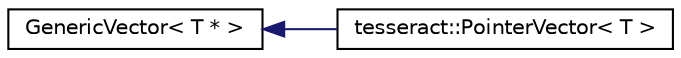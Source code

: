 digraph "Graphical Class Hierarchy"
{
 // LATEX_PDF_SIZE
  edge [fontname="Helvetica",fontsize="10",labelfontname="Helvetica",labelfontsize="10"];
  node [fontname="Helvetica",fontsize="10",shape=record];
  rankdir="LR";
  Node0 [label="GenericVector\< T * \>",height=0.2,width=0.4,color="black", fillcolor="white", style="filled",URL="$class_generic_vector.html",tooltip=" "];
  Node0 -> Node1 [dir="back",color="midnightblue",fontsize="10",style="solid",fontname="Helvetica"];
  Node1 [label="tesseract::PointerVector\< T \>",height=0.2,width=0.4,color="black", fillcolor="white", style="filled",URL="$classtesseract_1_1_pointer_vector.html",tooltip=" "];
}
